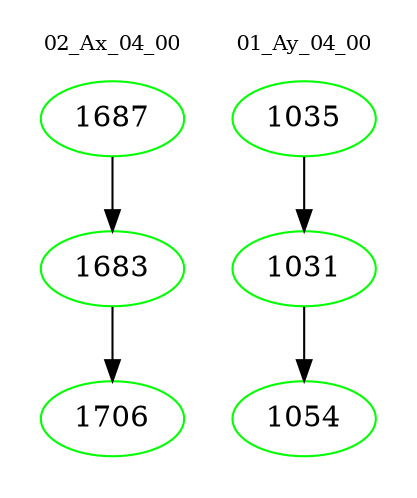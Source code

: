 digraph{
subgraph cluster_0 {
color = white
label = "02_Ax_04_00";
fontsize=10;
T0_1687 [label="1687", color="green"]
T0_1687 -> T0_1683 [color="black"]
T0_1683 [label="1683", color="green"]
T0_1683 -> T0_1706 [color="black"]
T0_1706 [label="1706", color="green"]
}
subgraph cluster_1 {
color = white
label = "01_Ay_04_00";
fontsize=10;
T1_1035 [label="1035", color="green"]
T1_1035 -> T1_1031 [color="black"]
T1_1031 [label="1031", color="green"]
T1_1031 -> T1_1054 [color="black"]
T1_1054 [label="1054", color="green"]
}
}
